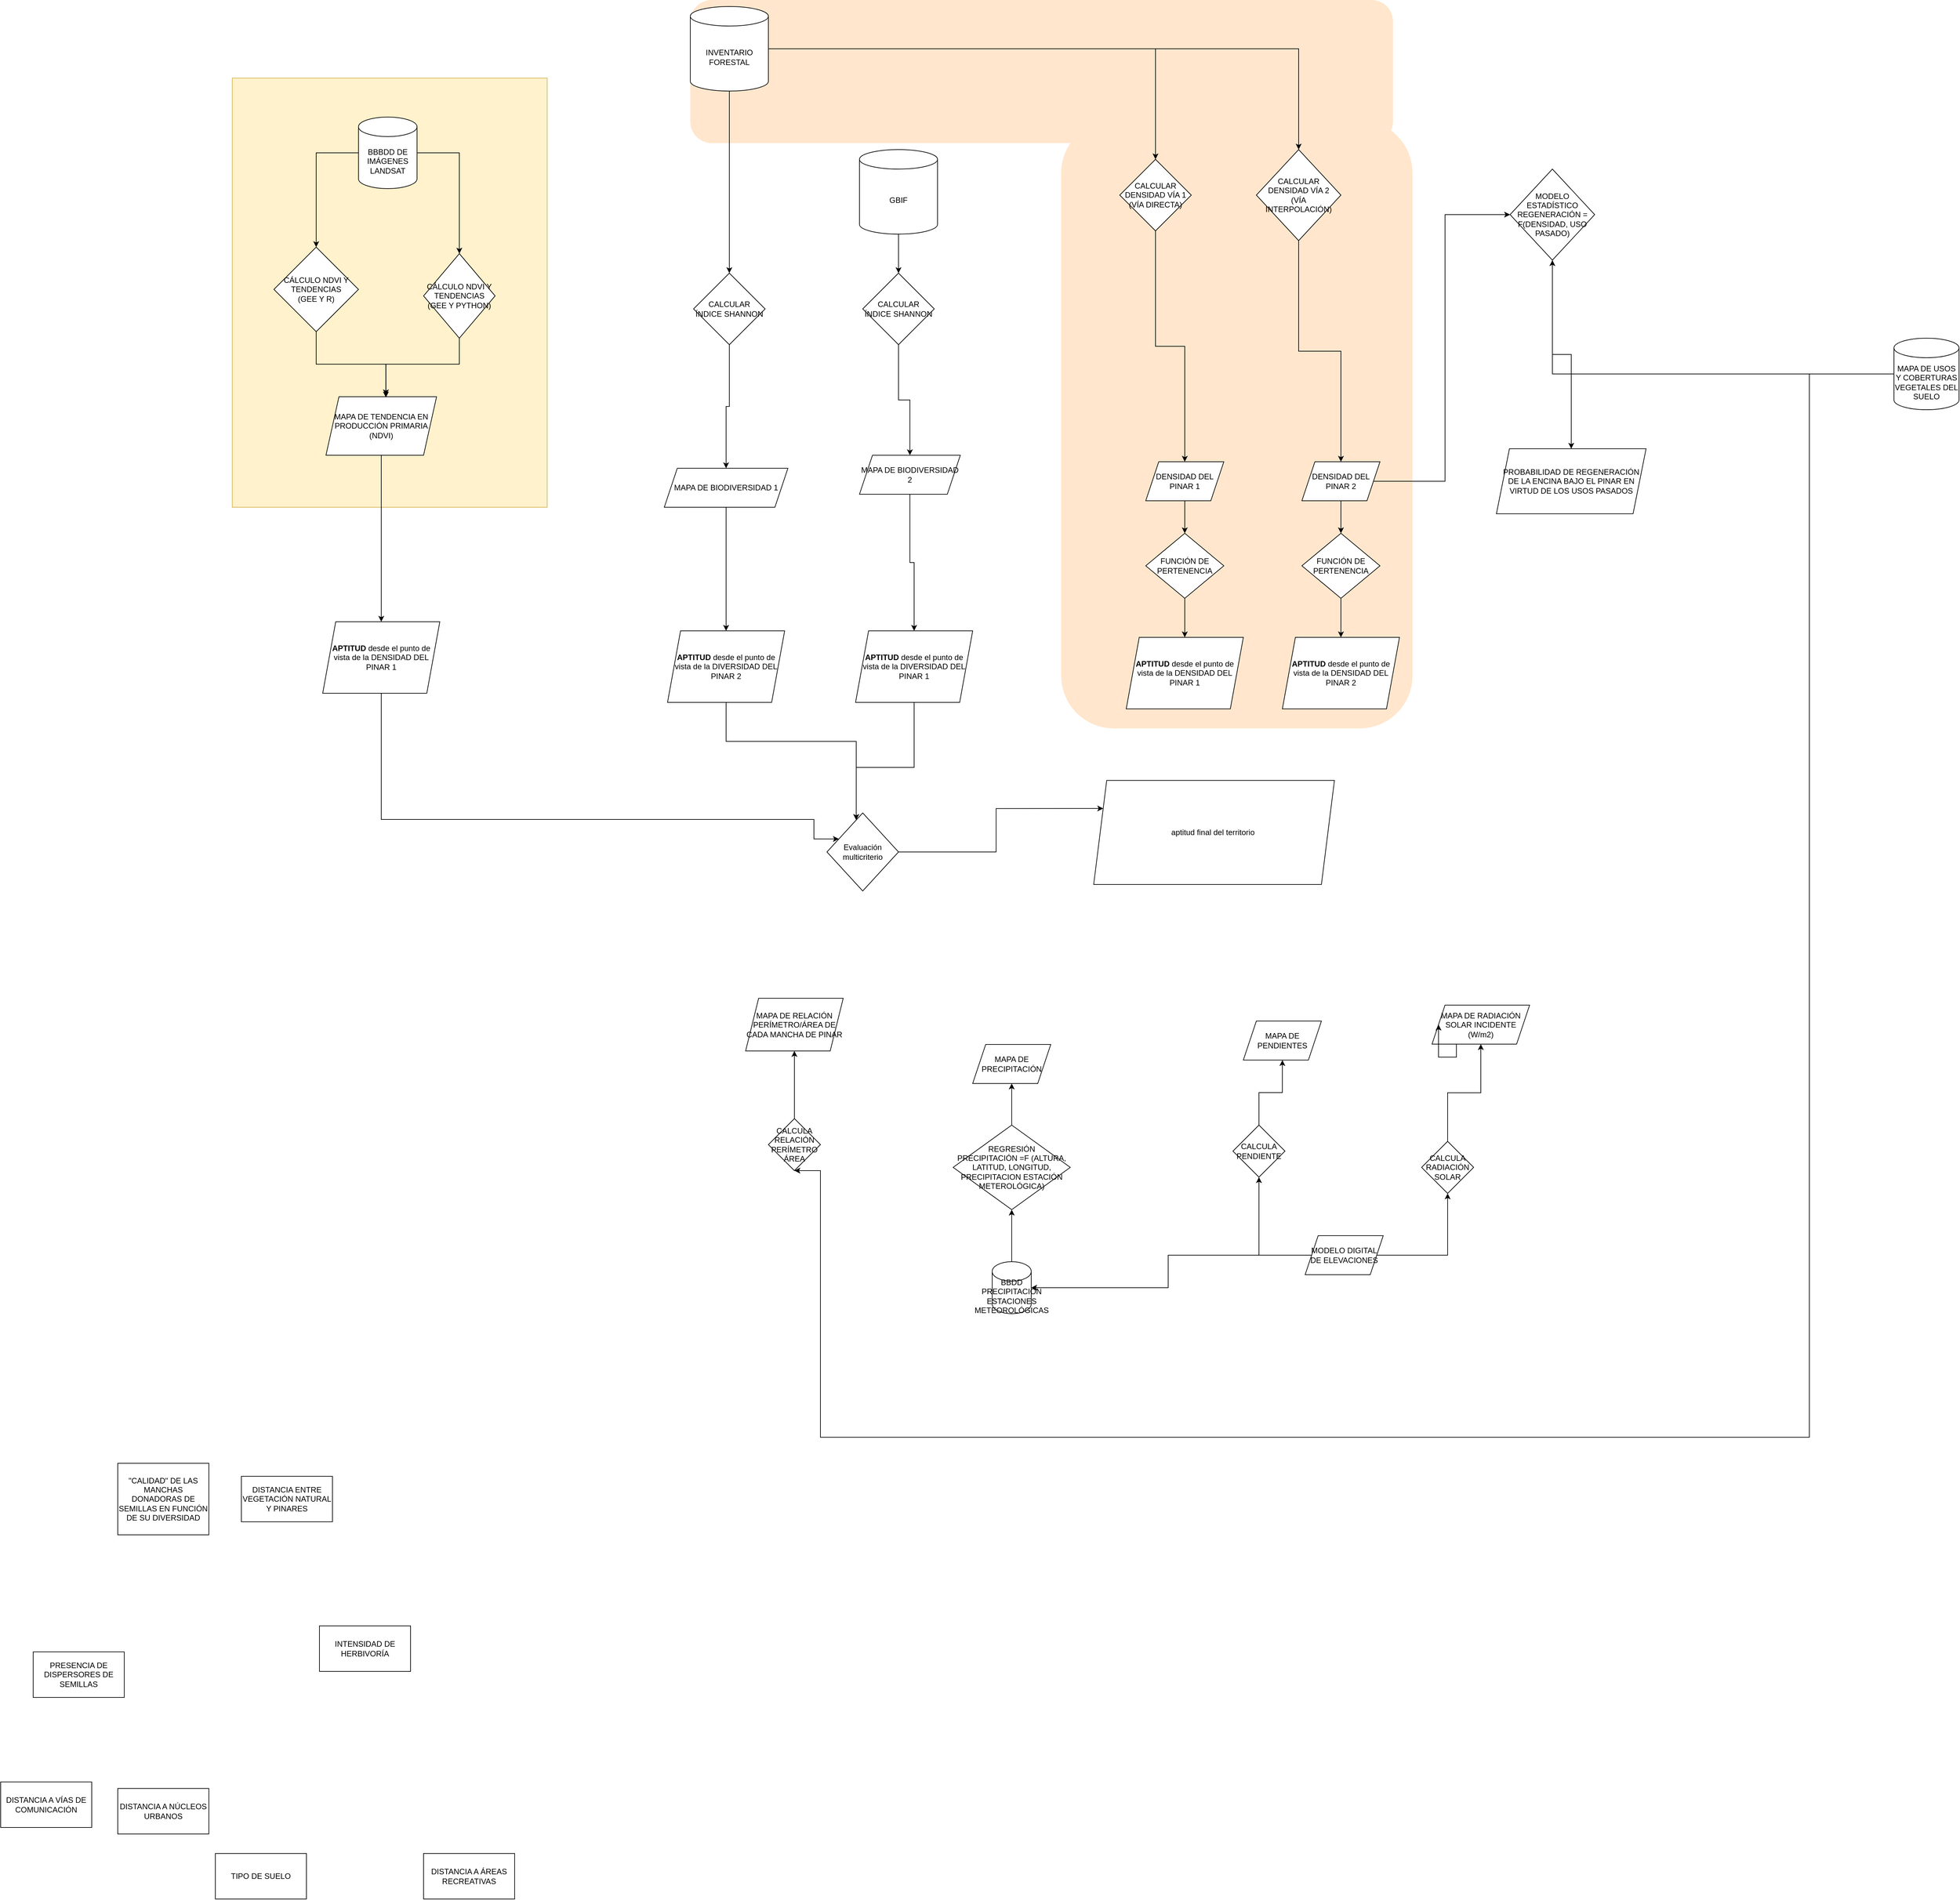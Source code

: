 <mxfile version="14.5.1" type="device"><diagram id="3CKzphwTVBJKRVSwG0VN" name="Page-1"><mxGraphModel dx="2384" dy="3224" grid="1" gridSize="10" guides="1" tooltips="1" connect="1" arrows="1" fold="1" page="1" pageScale="1" pageWidth="827" pageHeight="1169" math="0" shadow="0"><root><mxCell id="0"/><mxCell id="1" parent="0"/><mxCell id="Ec3tMm2oN3acQh_2GPj5-5" value="" style="rounded=1;whiteSpace=wrap;html=1;fillColor=#ffe6cc;strokeColor=none;" parent="1" vertex="1"><mxGeometry x="860" y="-1465" width="540" height="935" as="geometry"/></mxCell><mxCell id="Ec3tMm2oN3acQh_2GPj5-6" value="" style="rounded=1;whiteSpace=wrap;html=1;fillColor=#ffe6cc;strokeColor=none;" parent="1" vertex="1"><mxGeometry x="290" y="-1650" width="1080" height="220" as="geometry"/></mxCell><mxCell id="VBlWL59C9wIiqrVwoKDG-2" value="" style="rounded=0;whiteSpace=wrap;html=1;fillColor=#fff2cc;strokeColor=#d6b656;" parent="1" vertex="1"><mxGeometry x="-414" y="-1530" width="484" height="660" as="geometry"/></mxCell><mxCell id="br62mA-f31BfCP6qCrLM-5" value="DISTANCIA A NÚCLEOS URBANOS" style="rounded=0;whiteSpace=wrap;html=1;fontSize=12;" parent="1" vertex="1"><mxGeometry x="-590" y="1100" width="140" height="70" as="geometry"/></mxCell><mxCell id="br62mA-f31BfCP6qCrLM-9" value="TIPO DE SUELO" style="rounded=0;whiteSpace=wrap;html=1;fontSize=12;" parent="1" vertex="1"><mxGeometry x="-440" y="1200" width="140" height="70" as="geometry"/></mxCell><mxCell id="br62mA-f31BfCP6qCrLM-10" value="DISTANCIA A VÍAS DE COMUNICACIÓN" style="rounded=0;whiteSpace=wrap;html=1;fontSize=12;" parent="1" vertex="1"><mxGeometry x="-770" y="1090" width="140" height="70" as="geometry"/></mxCell><mxCell id="br62mA-f31BfCP6qCrLM-11" value="DISTANCIA A ÁREAS RECREATIVAS" style="rounded=0;whiteSpace=wrap;html=1;fontSize=12;" parent="1" vertex="1"><mxGeometry x="-120" y="1200" width="140" height="70" as="geometry"/></mxCell><mxCell id="br62mA-f31BfCP6qCrLM-12" value="PRESENCIA DE DISPERSORES DE SEMILLAS" style="rounded=0;whiteSpace=wrap;html=1;fontSize=12;" parent="1" vertex="1"><mxGeometry x="-720" y="890" width="140" height="70" as="geometry"/></mxCell><mxCell id="br62mA-f31BfCP6qCrLM-13" value="INTENSIDAD DE HERBIVORÍA" style="rounded=0;whiteSpace=wrap;html=1;fontSize=12;" parent="1" vertex="1"><mxGeometry x="-280" y="850" width="140" height="70" as="geometry"/></mxCell><mxCell id="KQmWB76kW4uqbIFEtSF4-3" value="DISTANCIA ENTRE VEGETACIÓN NATURAL Y PINARES" style="rounded=0;whiteSpace=wrap;html=1;fontSize=12;" parent="1" vertex="1"><mxGeometry x="-400" y="620" width="140" height="70" as="geometry"/></mxCell><mxCell id="KQmWB76kW4uqbIFEtSF4-4" value="&quot;CALIDAD&quot; DE LAS MANCHAS DONADORAS DE SEMILLAS EN FUNCIÓN DE SU DIVERSIDAD" style="rounded=0;whiteSpace=wrap;html=1;fontSize=12;" parent="1" vertex="1"><mxGeometry x="-590" y="600" width="140" height="110" as="geometry"/></mxCell><mxCell id="KQmWB76kW4uqbIFEtSF4-7" style="edgeStyle=orthogonalEdgeStyle;rounded=0;orthogonalLoop=1;jettySize=auto;html=1;fontSize=12;" parent="1" source="KQmWB76kW4uqbIFEtSF4-5" target="KQmWB76kW4uqbIFEtSF4-6" edge="1"><mxGeometry relative="1" as="geometry"/></mxCell><mxCell id="0FJj0Cno20cV-C8tRTWr-10" style="edgeStyle=orthogonalEdgeStyle;rounded=0;orthogonalLoop=1;jettySize=auto;html=1;fontSize=12;" parent="1" source="KQmWB76kW4uqbIFEtSF4-5" target="0FJj0Cno20cV-C8tRTWr-9" edge="1"><mxGeometry relative="1" as="geometry"/></mxCell><mxCell id="0FJj0Cno20cV-C8tRTWr-13" style="edgeStyle=orthogonalEdgeStyle;rounded=0;orthogonalLoop=1;jettySize=auto;html=1;fontSize=12;" parent="1" source="KQmWB76kW4uqbIFEtSF4-5" target="0FJj0Cno20cV-C8tRTWr-12" edge="1"><mxGeometry relative="1" as="geometry"/></mxCell><mxCell id="KQmWB76kW4uqbIFEtSF4-5" value="INVENTARIO FORESTAL" style="shape=cylinder3;whiteSpace=wrap;html=1;boundedLbl=1;backgroundOutline=1;size=15;fontSize=12;" parent="1" vertex="1"><mxGeometry x="290" y="-1640" width="120" height="130" as="geometry"/></mxCell><mxCell id="KQmWB76kW4uqbIFEtSF4-8" style="edgeStyle=orthogonalEdgeStyle;rounded=0;orthogonalLoop=1;jettySize=auto;html=1;entryX=0.5;entryY=0;entryDx=0;entryDy=0;fontSize=12;" parent="1" source="KQmWB76kW4uqbIFEtSF4-6" target="0FJj0Cno20cV-C8tRTWr-4" edge="1"><mxGeometry relative="1" as="geometry"><mxPoint x="350" y="-950" as="targetPoint"/></mxGeometry></mxCell><mxCell id="KQmWB76kW4uqbIFEtSF4-6" value="CALCULAR ÍNDICE SHANNON" style="rhombus;whiteSpace=wrap;html=1;fontSize=12;" parent="1" vertex="1"><mxGeometry x="295" y="-1230" width="110" height="110" as="geometry"/></mxCell><mxCell id="0FJj0Cno20cV-C8tRTWr-2" style="edgeStyle=orthogonalEdgeStyle;rounded=0;orthogonalLoop=1;jettySize=auto;html=1;fontSize=12;" parent="1" source="fP3Nz2-AwOn0NswZjM25-1" target="fP3Nz2-AwOn0NswZjM25-2" edge="1"><mxGeometry relative="1" as="geometry"/></mxCell><mxCell id="fP3Nz2-AwOn0NswZjM25-1" value="GBIF" style="shape=cylinder3;whiteSpace=wrap;html=1;boundedLbl=1;backgroundOutline=1;size=15;fontSize=12;" parent="1" vertex="1"><mxGeometry x="550" y="-1420" width="120" height="130" as="geometry"/></mxCell><mxCell id="0FJj0Cno20cV-C8tRTWr-3" style="edgeStyle=orthogonalEdgeStyle;rounded=0;orthogonalLoop=1;jettySize=auto;html=1;fontSize=12;" parent="1" source="fP3Nz2-AwOn0NswZjM25-2" target="0FJj0Cno20cV-C8tRTWr-6" edge="1"><mxGeometry relative="1" as="geometry"><mxPoint x="620" y="-960" as="targetPoint"/></mxGeometry></mxCell><mxCell id="fP3Nz2-AwOn0NswZjM25-2" value="CALCULAR ÍNDICE SHANNON" style="rhombus;whiteSpace=wrap;html=1;fontSize=12;" parent="1" vertex="1"><mxGeometry x="555" y="-1230" width="110" height="110" as="geometry"/></mxCell><mxCell id="VBlWL59C9wIiqrVwoKDG-24" style="edgeStyle=orthogonalEdgeStyle;rounded=0;orthogonalLoop=1;jettySize=auto;html=1;" parent="1" source="0FJj0Cno20cV-C8tRTWr-4" target="VBlWL59C9wIiqrVwoKDG-21" edge="1"><mxGeometry relative="1" as="geometry"/></mxCell><mxCell id="0FJj0Cno20cV-C8tRTWr-4" value="MAPA DE BIODIVERSIDAD 1" style="shape=parallelogram;perimeter=parallelogramPerimeter;whiteSpace=wrap;html=1;fixedSize=1;fontSize=12;" parent="1" vertex="1"><mxGeometry x="250" y="-930" width="190" height="60" as="geometry"/></mxCell><mxCell id="VBlWL59C9wIiqrVwoKDG-23" style="edgeStyle=orthogonalEdgeStyle;rounded=0;orthogonalLoop=1;jettySize=auto;html=1;entryX=0.5;entryY=0;entryDx=0;entryDy=0;" parent="1" source="0FJj0Cno20cV-C8tRTWr-6" target="VBlWL59C9wIiqrVwoKDG-20" edge="1"><mxGeometry relative="1" as="geometry"/></mxCell><mxCell id="0FJj0Cno20cV-C8tRTWr-6" value="MAPA DE BIODIVERSIDAD 2" style="shape=parallelogram;perimeter=parallelogramPerimeter;whiteSpace=wrap;html=1;fixedSize=1;fontSize=12;" parent="1" vertex="1"><mxGeometry x="550" y="-950" width="155" height="60" as="geometry"/></mxCell><mxCell id="VBlWL59C9wIiqrVwoKDG-18" style="edgeStyle=orthogonalEdgeStyle;rounded=0;orthogonalLoop=1;jettySize=auto;html=1;" parent="1" source="0FJj0Cno20cV-C8tRTWr-8" target="VBlWL59C9wIiqrVwoKDG-17" edge="1"><mxGeometry relative="1" as="geometry"/></mxCell><mxCell id="0FJj0Cno20cV-C8tRTWr-8" value="DENSIDAD DEL PINAR 1" style="shape=parallelogram;perimeter=parallelogramPerimeter;whiteSpace=wrap;html=1;fixedSize=1;fontSize=12;" parent="1" vertex="1"><mxGeometry x="990" y="-940" width="120" height="60" as="geometry"/></mxCell><mxCell id="0FJj0Cno20cV-C8tRTWr-11" style="edgeStyle=orthogonalEdgeStyle;rounded=0;orthogonalLoop=1;jettySize=auto;html=1;entryX=0.5;entryY=0;entryDx=0;entryDy=0;fontSize=12;" parent="1" source="0FJj0Cno20cV-C8tRTWr-9" target="0FJj0Cno20cV-C8tRTWr-8" edge="1"><mxGeometry relative="1" as="geometry"/></mxCell><mxCell id="0FJj0Cno20cV-C8tRTWr-9" value="&lt;div style=&quot;font-size: 12px;&quot;&gt;CALCULAR DENSIDAD VÍA 1&lt;/div&gt;&lt;div style=&quot;font-size: 12px;&quot;&gt;(VÍA DIRECTA)&lt;br style=&quot;font-size: 12px;&quot;&gt;&lt;/div&gt;" style="rhombus;whiteSpace=wrap;html=1;fontSize=12;" parent="1" vertex="1"><mxGeometry x="950" y="-1405" width="110" height="110" as="geometry"/></mxCell><mxCell id="0FJj0Cno20cV-C8tRTWr-15" style="edgeStyle=orthogonalEdgeStyle;rounded=0;orthogonalLoop=1;jettySize=auto;html=1;entryX=0.5;entryY=0;entryDx=0;entryDy=0;fontSize=12;" parent="1" source="0FJj0Cno20cV-C8tRTWr-12" target="0FJj0Cno20cV-C8tRTWr-14" edge="1"><mxGeometry relative="1" as="geometry"/></mxCell><mxCell id="0FJj0Cno20cV-C8tRTWr-12" value="&lt;div style=&quot;font-size: 12px;&quot;&gt;CALCULAR DENSIDAD VÍA 2&lt;br style=&quot;font-size: 12px;&quot;&gt;&lt;/div&gt;&lt;div style=&quot;font-size: 12px;&quot;&gt;(VÍA INTERPOLACIÓN)&lt;br style=&quot;font-size: 12px;&quot;&gt;&lt;/div&gt;" style="rhombus;whiteSpace=wrap;html=1;fontSize=12;" parent="1" vertex="1"><mxGeometry x="1160" y="-1420" width="130" height="140" as="geometry"/></mxCell><mxCell id="0FJj0Cno20cV-C8tRTWr-29" style="edgeStyle=orthogonalEdgeStyle;rounded=0;orthogonalLoop=1;jettySize=auto;html=1;entryX=0;entryY=0.5;entryDx=0;entryDy=0;fontSize=12;" parent="1" source="0FJj0Cno20cV-C8tRTWr-14" target="0FJj0Cno20cV-C8tRTWr-27" edge="1"><mxGeometry relative="1" as="geometry"/></mxCell><mxCell id="Ec3tMm2oN3acQh_2GPj5-4" style="edgeStyle=orthogonalEdgeStyle;rounded=0;orthogonalLoop=1;jettySize=auto;html=1;" parent="1" source="0FJj0Cno20cV-C8tRTWr-14" target="Ec3tMm2oN3acQh_2GPj5-3" edge="1"><mxGeometry relative="1" as="geometry"/></mxCell><mxCell id="0FJj0Cno20cV-C8tRTWr-14" value="DENSIDAD DEL PINAR 2" style="shape=parallelogram;perimeter=parallelogramPerimeter;whiteSpace=wrap;html=1;fixedSize=1;fontSize=12;" parent="1" vertex="1"><mxGeometry x="1230" y="-940" width="120" height="60" as="geometry"/></mxCell><mxCell id="VBlWL59C9wIiqrVwoKDG-25" style="edgeStyle=orthogonalEdgeStyle;rounded=0;orthogonalLoop=1;jettySize=auto;html=1;exitX=0.5;exitY=1;exitDx=0;exitDy=0;" parent="1" source="0FJj0Cno20cV-C8tRTWr-16" target="VBlWL59C9wIiqrVwoKDG-22" edge="1"><mxGeometry relative="1" as="geometry"/></mxCell><mxCell id="0FJj0Cno20cV-C8tRTWr-16" value="MAPA DE TENDENCIA EN PRODUCCIÓN PRIMARIA (NDVI)" style="shape=parallelogram;perimeter=parallelogramPerimeter;whiteSpace=wrap;html=1;fixedSize=1;fontSize=12;" parent="1" vertex="1"><mxGeometry x="-270" y="-1040" width="170" height="90" as="geometry"/></mxCell><mxCell id="0FJj0Cno20cV-C8tRTWr-19" style="edgeStyle=orthogonalEdgeStyle;rounded=0;orthogonalLoop=1;jettySize=auto;html=1;entryX=0.5;entryY=0;entryDx=0;entryDy=0;fontSize=12;" parent="1" source="0FJj0Cno20cV-C8tRTWr-17" target="0FJj0Cno20cV-C8tRTWr-18" edge="1"><mxGeometry relative="1" as="geometry"><Array as="points"><mxPoint x="-285" y="-1415"/></Array></mxGeometry></mxCell><mxCell id="0FJj0Cno20cV-C8tRTWr-23" style="edgeStyle=orthogonalEdgeStyle;rounded=0;orthogonalLoop=1;jettySize=auto;html=1;fontSize=12;" parent="1" source="0FJj0Cno20cV-C8tRTWr-17" target="0FJj0Cno20cV-C8tRTWr-21" edge="1"><mxGeometry relative="1" as="geometry"><Array as="points"><mxPoint x="-65" y="-1415"/></Array></mxGeometry></mxCell><mxCell id="0FJj0Cno20cV-C8tRTWr-17" value="BBBDD DE IMÁGENES LANDSAT" style="shape=cylinder3;whiteSpace=wrap;html=1;boundedLbl=1;backgroundOutline=1;size=15;fontSize=12;" parent="1" vertex="1"><mxGeometry x="-220" y="-1470" width="90" height="110" as="geometry"/></mxCell><mxCell id="0FJj0Cno20cV-C8tRTWr-20" style="edgeStyle=orthogonalEdgeStyle;rounded=0;orthogonalLoop=1;jettySize=auto;html=1;entryX=0.542;entryY=-0.024;entryDx=0;entryDy=0;entryPerimeter=0;fontSize=12;" parent="1" source="0FJj0Cno20cV-C8tRTWr-18" target="0FJj0Cno20cV-C8tRTWr-16" edge="1"><mxGeometry relative="1" as="geometry"/></mxCell><mxCell id="0FJj0Cno20cV-C8tRTWr-18" value="&lt;div&gt;CÁLCULO NDVI Y TENDENCIAS&lt;/div&gt;&lt;div&gt;(GEE Y R)&lt;br&gt;&lt;/div&gt;" style="rhombus;whiteSpace=wrap;html=1;fontSize=12;" parent="1" vertex="1"><mxGeometry x="-350" y="-1270" width="130" height="130" as="geometry"/></mxCell><mxCell id="0FJj0Cno20cV-C8tRTWr-22" style="edgeStyle=orthogonalEdgeStyle;rounded=0;orthogonalLoop=1;jettySize=auto;html=1;entryX=0.542;entryY=0.013;entryDx=0;entryDy=0;entryPerimeter=0;fontSize=12;" parent="1" source="0FJj0Cno20cV-C8tRTWr-21" target="0FJj0Cno20cV-C8tRTWr-16" edge="1"><mxGeometry relative="1" as="geometry"><Array as="points"><mxPoint x="-65" y="-1090"/><mxPoint x="-178" y="-1090"/></Array></mxGeometry></mxCell><mxCell id="0FJj0Cno20cV-C8tRTWr-21" value="&lt;div&gt;CÁLCULO NDVI Y TENDENCIAS&lt;/div&gt;&lt;div&gt;(GEE Y PYTHON)&lt;br&gt;&lt;/div&gt;" style="rhombus;whiteSpace=wrap;html=1;fontSize=12;" parent="1" vertex="1"><mxGeometry x="-120" y="-1260" width="110" height="130" as="geometry"/></mxCell><mxCell id="0FJj0Cno20cV-C8tRTWr-25" value="PROBABILIDAD DE REGENERACIÓN DE LA ENCINA BAJO EL PINAR EN VIRTUD DE LOS USOS PASADOS" style="shape=parallelogram;perimeter=parallelogramPerimeter;whiteSpace=wrap;html=1;fixedSize=1;fontSize=12;" parent="1" vertex="1"><mxGeometry x="1529" y="-960" width="230" height="100" as="geometry"/></mxCell><mxCell id="0FJj0Cno20cV-C8tRTWr-28" style="edgeStyle=orthogonalEdgeStyle;rounded=0;orthogonalLoop=1;jettySize=auto;html=1;fontSize=12;" parent="1" source="0FJj0Cno20cV-C8tRTWr-26" target="0FJj0Cno20cV-C8tRTWr-27" edge="1"><mxGeometry relative="1" as="geometry"/></mxCell><mxCell id="0FJj0Cno20cV-C8tRTWr-50" style="edgeStyle=orthogonalEdgeStyle;rounded=0;orthogonalLoop=1;jettySize=auto;html=1;entryX=0.5;entryY=1;entryDx=0;entryDy=0;fontSize=12;" parent="1" source="0FJj0Cno20cV-C8tRTWr-26" target="0FJj0Cno20cV-C8tRTWr-49" edge="1"><mxGeometry relative="1" as="geometry"><Array as="points"><mxPoint x="2010" y="-1075"/><mxPoint x="2010" y="560"/><mxPoint x="490" y="560"/><mxPoint x="490" y="150"/></Array></mxGeometry></mxCell><mxCell id="0FJj0Cno20cV-C8tRTWr-26" value="MAPA DE USOS Y COBERTURAS VEGETALES DEL SUELO" style="shape=cylinder3;whiteSpace=wrap;html=1;boundedLbl=1;backgroundOutline=1;size=15;fontSize=12;" parent="1" vertex="1"><mxGeometry x="2140" y="-1130" width="100" height="110" as="geometry"/></mxCell><mxCell id="0FJj0Cno20cV-C8tRTWr-30" style="edgeStyle=orthogonalEdgeStyle;rounded=0;orthogonalLoop=1;jettySize=auto;html=1;fontSize=12;" parent="1" source="0FJj0Cno20cV-C8tRTWr-27" target="0FJj0Cno20cV-C8tRTWr-25" edge="1"><mxGeometry relative="1" as="geometry"/></mxCell><mxCell id="0FJj0Cno20cV-C8tRTWr-27" value="MODELO ESTADÍSTICO REGENERACIÓN = F(DENSIDAD, USO PASADO)" style="rhombus;whiteSpace=wrap;html=1;fontSize=12;" parent="1" vertex="1"><mxGeometry x="1550" y="-1390" width="130" height="140" as="geometry"/></mxCell><mxCell id="0FJj0Cno20cV-C8tRTWr-31" value="MAPA DE RADIACIÓN SOLAR INCIDENTE (W/m2)" style="shape=parallelogram;perimeter=parallelogramPerimeter;whiteSpace=wrap;html=1;fixedSize=1;fontSize=12;" parent="1" vertex="1"><mxGeometry x="1430" y="-104.5" width="150" height="60" as="geometry"/></mxCell><mxCell id="0FJj0Cno20cV-C8tRTWr-34" style="edgeStyle=orthogonalEdgeStyle;rounded=0;orthogonalLoop=1;jettySize=auto;html=1;fontSize=12;" parent="1" source="0FJj0Cno20cV-C8tRTWr-32" target="0FJj0Cno20cV-C8tRTWr-33" edge="1"><mxGeometry relative="1" as="geometry"/></mxCell><mxCell id="0FJj0Cno20cV-C8tRTWr-38" style="edgeStyle=orthogonalEdgeStyle;rounded=0;orthogonalLoop=1;jettySize=auto;html=1;fontSize=12;" parent="1" source="0FJj0Cno20cV-C8tRTWr-32" target="0FJj0Cno20cV-C8tRTWr-37" edge="1"><mxGeometry relative="1" as="geometry"/></mxCell><mxCell id="0FJj0Cno20cV-C8tRTWr-44" style="edgeStyle=orthogonalEdgeStyle;rounded=0;orthogonalLoop=1;jettySize=auto;html=1;fontSize=12;" parent="1" source="0FJj0Cno20cV-C8tRTWr-32" target="0FJj0Cno20cV-C8tRTWr-42" edge="1"><mxGeometry relative="1" as="geometry"/></mxCell><mxCell id="0FJj0Cno20cV-C8tRTWr-32" value="MODELO DIGITAL DE ELEVACIONES" style="shape=parallelogram;perimeter=parallelogramPerimeter;whiteSpace=wrap;html=1;fixedSize=1;fontSize=12;" parent="1" vertex="1"><mxGeometry x="1235" y="250" width="120" height="60" as="geometry"/></mxCell><mxCell id="0FJj0Cno20cV-C8tRTWr-35" style="edgeStyle=orthogonalEdgeStyle;rounded=0;orthogonalLoop=1;jettySize=auto;html=1;fontSize=12;" parent="1" source="0FJj0Cno20cV-C8tRTWr-33" target="0FJj0Cno20cV-C8tRTWr-31" edge="1"><mxGeometry relative="1" as="geometry"/></mxCell><mxCell id="0FJj0Cno20cV-C8tRTWr-33" value="CALCULA RADIACIÓN SOLAR" style="rhombus;whiteSpace=wrap;html=1;fontSize=12;" parent="1" vertex="1"><mxGeometry x="1414" y="105" width="80" height="80" as="geometry"/></mxCell><mxCell id="0FJj0Cno20cV-C8tRTWr-36" value="MAPA DE PENDIENTES" style="shape=parallelogram;perimeter=parallelogramPerimeter;whiteSpace=wrap;html=1;fixedSize=1;fontSize=12;" parent="1" vertex="1"><mxGeometry x="1140" y="-80" width="120" height="60" as="geometry"/></mxCell><mxCell id="0FJj0Cno20cV-C8tRTWr-39" style="edgeStyle=orthogonalEdgeStyle;rounded=0;orthogonalLoop=1;jettySize=auto;html=1;fontSize=12;" parent="1" source="0FJj0Cno20cV-C8tRTWr-37" target="0FJj0Cno20cV-C8tRTWr-36" edge="1"><mxGeometry relative="1" as="geometry"/></mxCell><mxCell id="0FJj0Cno20cV-C8tRTWr-37" value="CALCULA PENDIENTE" style="rhombus;whiteSpace=wrap;html=1;fontSize=12;" parent="1" vertex="1"><mxGeometry x="1124" y="80" width="80" height="80" as="geometry"/></mxCell><mxCell id="0FJj0Cno20cV-C8tRTWr-40" value="MAPA DE PRECIPITACIÓN" style="shape=parallelogram;perimeter=parallelogramPerimeter;whiteSpace=wrap;html=1;fixedSize=1;fontSize=12;" parent="1" vertex="1"><mxGeometry x="724" y="-44" width="120" height="60" as="geometry"/></mxCell><mxCell id="0FJj0Cno20cV-C8tRTWr-47" style="edgeStyle=orthogonalEdgeStyle;rounded=0;orthogonalLoop=1;jettySize=auto;html=1;fontSize=12;" parent="1" source="0FJj0Cno20cV-C8tRTWr-41" target="0FJj0Cno20cV-C8tRTWr-40" edge="1"><mxGeometry relative="1" as="geometry"/></mxCell><mxCell id="0FJj0Cno20cV-C8tRTWr-41" value="&lt;div&gt;REGRESIÓN&lt;/div&gt;&lt;div&gt;PRECIPITACIÓN =F (ALTURA, LATITUD, LONGITUD, PRECIPITACION ESTACIÓN METEROLÓGICA)&lt;br&gt;&lt;/div&gt;" style="rhombus;whiteSpace=wrap;html=1;fontSize=12;" parent="1" vertex="1"><mxGeometry x="694" y="80" width="180" height="130" as="geometry"/></mxCell><mxCell id="0FJj0Cno20cV-C8tRTWr-43" style="edgeStyle=orthogonalEdgeStyle;rounded=0;orthogonalLoop=1;jettySize=auto;html=1;entryX=0.5;entryY=1;entryDx=0;entryDy=0;fontSize=12;" parent="1" source="0FJj0Cno20cV-C8tRTWr-42" target="0FJj0Cno20cV-C8tRTWr-41" edge="1"><mxGeometry relative="1" as="geometry"/></mxCell><mxCell id="0FJj0Cno20cV-C8tRTWr-42" value="BBDD PRECIPITACIÓN ESTACIONES METEOROLÓGICAS" style="shape=cylinder3;whiteSpace=wrap;html=1;boundedLbl=1;backgroundOutline=1;size=15;fontSize=12;" parent="1" vertex="1"><mxGeometry x="754" y="290" width="60" height="80" as="geometry"/></mxCell><mxCell id="0FJj0Cno20cV-C8tRTWr-48" value="MAPA DE RELACIÓN PERÍMETRO/ÁREA DE CADA MANCHA DE PINAR" style="shape=parallelogram;perimeter=parallelogramPerimeter;whiteSpace=wrap;html=1;fixedSize=1;fontSize=12;" parent="1" vertex="1"><mxGeometry x="375" y="-115" width="150" height="81" as="geometry"/></mxCell><mxCell id="0FJj0Cno20cV-C8tRTWr-51" style="edgeStyle=orthogonalEdgeStyle;rounded=0;orthogonalLoop=1;jettySize=auto;html=1;fontSize=12;" parent="1" source="0FJj0Cno20cV-C8tRTWr-49" target="0FJj0Cno20cV-C8tRTWr-48" edge="1"><mxGeometry relative="1" as="geometry"/></mxCell><mxCell id="0FJj0Cno20cV-C8tRTWr-49" value="CALCULA RELACIÓN PERÍMETRO ÁREA" style="rhombus;whiteSpace=wrap;html=1;fontSize=12;" parent="1" vertex="1"><mxGeometry x="410" y="70" width="80" height="80" as="geometry"/></mxCell><mxCell id="VBlWL59C9wIiqrVwoKDG-16" value="&lt;b&gt;APTITUD &lt;/b&gt;desde el punto de vista de la DENSIDAD DEL PINAR 1" style="shape=parallelogram;perimeter=parallelogramPerimeter;whiteSpace=wrap;html=1;fixedSize=1;fontSize=12;" parent="1" vertex="1"><mxGeometry x="960" y="-670" width="180" height="110" as="geometry"/></mxCell><mxCell id="VBlWL59C9wIiqrVwoKDG-19" style="edgeStyle=orthogonalEdgeStyle;rounded=0;orthogonalLoop=1;jettySize=auto;html=1;entryX=0.5;entryY=0;entryDx=0;entryDy=0;" parent="1" source="VBlWL59C9wIiqrVwoKDG-17" target="VBlWL59C9wIiqrVwoKDG-16" edge="1"><mxGeometry relative="1" as="geometry"/></mxCell><mxCell id="VBlWL59C9wIiqrVwoKDG-17" value="FUNCIÓN DE PERTENENCIA" style="rhombus;whiteSpace=wrap;html=1;" parent="1" vertex="1"><mxGeometry x="990" y="-830" width="120" height="100" as="geometry"/></mxCell><mxCell id="VBlWL59C9wIiqrVwoKDG-30" style="edgeStyle=orthogonalEdgeStyle;rounded=0;orthogonalLoop=1;jettySize=auto;html=1;" parent="1" source="VBlWL59C9wIiqrVwoKDG-20" target="VBlWL59C9wIiqrVwoKDG-27" edge="1"><mxGeometry relative="1" as="geometry"><Array as="points"><mxPoint x="634" y="-470"/><mxPoint x="545" y="-470"/></Array></mxGeometry></mxCell><mxCell id="VBlWL59C9wIiqrVwoKDG-20" value="&lt;b&gt;APTITUD &lt;/b&gt;desde el punto de vista de la DIVERSIDAD DEL PINAR 1" style="shape=parallelogram;perimeter=parallelogramPerimeter;whiteSpace=wrap;html=1;fixedSize=1;fontSize=12;" parent="1" vertex="1"><mxGeometry x="544" y="-680" width="180" height="110" as="geometry"/></mxCell><mxCell id="VBlWL59C9wIiqrVwoKDG-29" style="edgeStyle=orthogonalEdgeStyle;rounded=0;orthogonalLoop=1;jettySize=auto;html=1;" parent="1" source="VBlWL59C9wIiqrVwoKDG-21" target="VBlWL59C9wIiqrVwoKDG-27" edge="1"><mxGeometry relative="1" as="geometry"><Array as="points"><mxPoint x="345" y="-510"/><mxPoint x="545" y="-510"/></Array></mxGeometry></mxCell><mxCell id="VBlWL59C9wIiqrVwoKDG-21" value="&lt;b&gt;APTITUD &lt;/b&gt;desde el punto de vista de la DIVERSIDAD DEL PINAR 2" style="shape=parallelogram;perimeter=parallelogramPerimeter;whiteSpace=wrap;html=1;fixedSize=1;fontSize=12;" parent="1" vertex="1"><mxGeometry x="255" y="-680" width="180" height="110" as="geometry"/></mxCell><mxCell id="VBlWL59C9wIiqrVwoKDG-28" style="edgeStyle=orthogonalEdgeStyle;rounded=0;orthogonalLoop=1;jettySize=auto;html=1;" parent="1" source="VBlWL59C9wIiqrVwoKDG-22" target="VBlWL59C9wIiqrVwoKDG-27" edge="1"><mxGeometry relative="1" as="geometry"><mxPoint x="480" y="-350" as="targetPoint"/><Array as="points"><mxPoint x="-185" y="-390"/><mxPoint x="480" y="-390"/><mxPoint x="480" y="-360"/></Array></mxGeometry></mxCell><mxCell id="VBlWL59C9wIiqrVwoKDG-22" value="&lt;b&gt;APTITUD &lt;/b&gt;desde el punto de vista de la DENSIDAD DEL PINAR 1" style="shape=parallelogram;perimeter=parallelogramPerimeter;whiteSpace=wrap;html=1;fixedSize=1;fontSize=12;" parent="1" vertex="1"><mxGeometry x="-275" y="-694" width="180" height="110" as="geometry"/></mxCell><mxCell id="VBlWL59C9wIiqrVwoKDG-31" style="edgeStyle=orthogonalEdgeStyle;rounded=0;orthogonalLoop=1;jettySize=auto;html=1;entryX=0;entryY=0.25;entryDx=0;entryDy=0;" parent="1" source="VBlWL59C9wIiqrVwoKDG-27" target="VBlWL59C9wIiqrVwoKDG-32" edge="1"><mxGeometry relative="1" as="geometry"><mxPoint x="920.0" y="-360" as="targetPoint"/></mxGeometry></mxCell><mxCell id="VBlWL59C9wIiqrVwoKDG-27" value="Evaluación multicriterio" style="rhombus;whiteSpace=wrap;html=1;" parent="1" vertex="1"><mxGeometry x="500" y="-400" width="110" height="120" as="geometry"/></mxCell><mxCell id="VBlWL59C9wIiqrVwoKDG-32" value="aptitud final del territorio&amp;nbsp;" style="shape=parallelogram;perimeter=parallelogramPerimeter;whiteSpace=wrap;html=1;fixedSize=1;" parent="1" vertex="1"><mxGeometry x="910" y="-450" width="370" height="160" as="geometry"/></mxCell><mxCell id="VBlWL59C9wIiqrVwoKDG-33" style="edgeStyle=orthogonalEdgeStyle;rounded=0;orthogonalLoop=1;jettySize=auto;html=1;exitX=0.25;exitY=1;exitDx=0;exitDy=0;entryX=0;entryY=0.5;entryDx=0;entryDy=0;" parent="1" source="0FJj0Cno20cV-C8tRTWr-31" target="0FJj0Cno20cV-C8tRTWr-31" edge="1"><mxGeometry relative="1" as="geometry"/></mxCell><mxCell id="Ec3tMm2oN3acQh_2GPj5-1" value="&lt;b&gt;APTITUD &lt;/b&gt;desde el punto de vista de la DENSIDAD DEL PINAR 2" style="shape=parallelogram;perimeter=parallelogramPerimeter;whiteSpace=wrap;html=1;fixedSize=1;fontSize=12;" parent="1" vertex="1"><mxGeometry x="1200" y="-670" width="180" height="110" as="geometry"/></mxCell><mxCell id="Ec3tMm2oN3acQh_2GPj5-2" style="edgeStyle=orthogonalEdgeStyle;rounded=0;orthogonalLoop=1;jettySize=auto;html=1;entryX=0.5;entryY=0;entryDx=0;entryDy=0;" parent="1" source="Ec3tMm2oN3acQh_2GPj5-3" target="Ec3tMm2oN3acQh_2GPj5-1" edge="1"><mxGeometry relative="1" as="geometry"/></mxCell><mxCell id="Ec3tMm2oN3acQh_2GPj5-3" value="FUNCIÓN DE PERTENENCIA" style="rhombus;whiteSpace=wrap;html=1;" parent="1" vertex="1"><mxGeometry x="1230" y="-830" width="120" height="100" as="geometry"/></mxCell></root></mxGraphModel></diagram></mxfile>